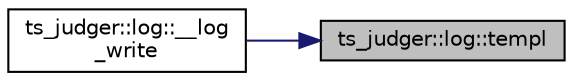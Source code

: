 digraph "ts_judger::log::templ"
{
 // LATEX_PDF_SIZE
  edge [fontname="Helvetica",fontsize="10",labelfontname="Helvetica",labelfontsize="10"];
  node [fontname="Helvetica",fontsize="10",shape=record];
  rankdir="RL";
  Node15 [label="ts_judger::log::templ",height=0.2,width=0.4,color="black", fillcolor="grey75", style="filled", fontcolor="black",tooltip=" "];
  Node15 -> Node16 [dir="back",color="midnightblue",fontsize="10",style="solid",fontname="Helvetica"];
  Node16 [label="ts_judger::log::__log\l_write",height=0.2,width=0.4,color="black", fillcolor="white", style="filled",URL="$namespacets__judger_1_1log.html#a2d71b62b95d69e9284546bad039bf93e",tooltip=" "];
}
